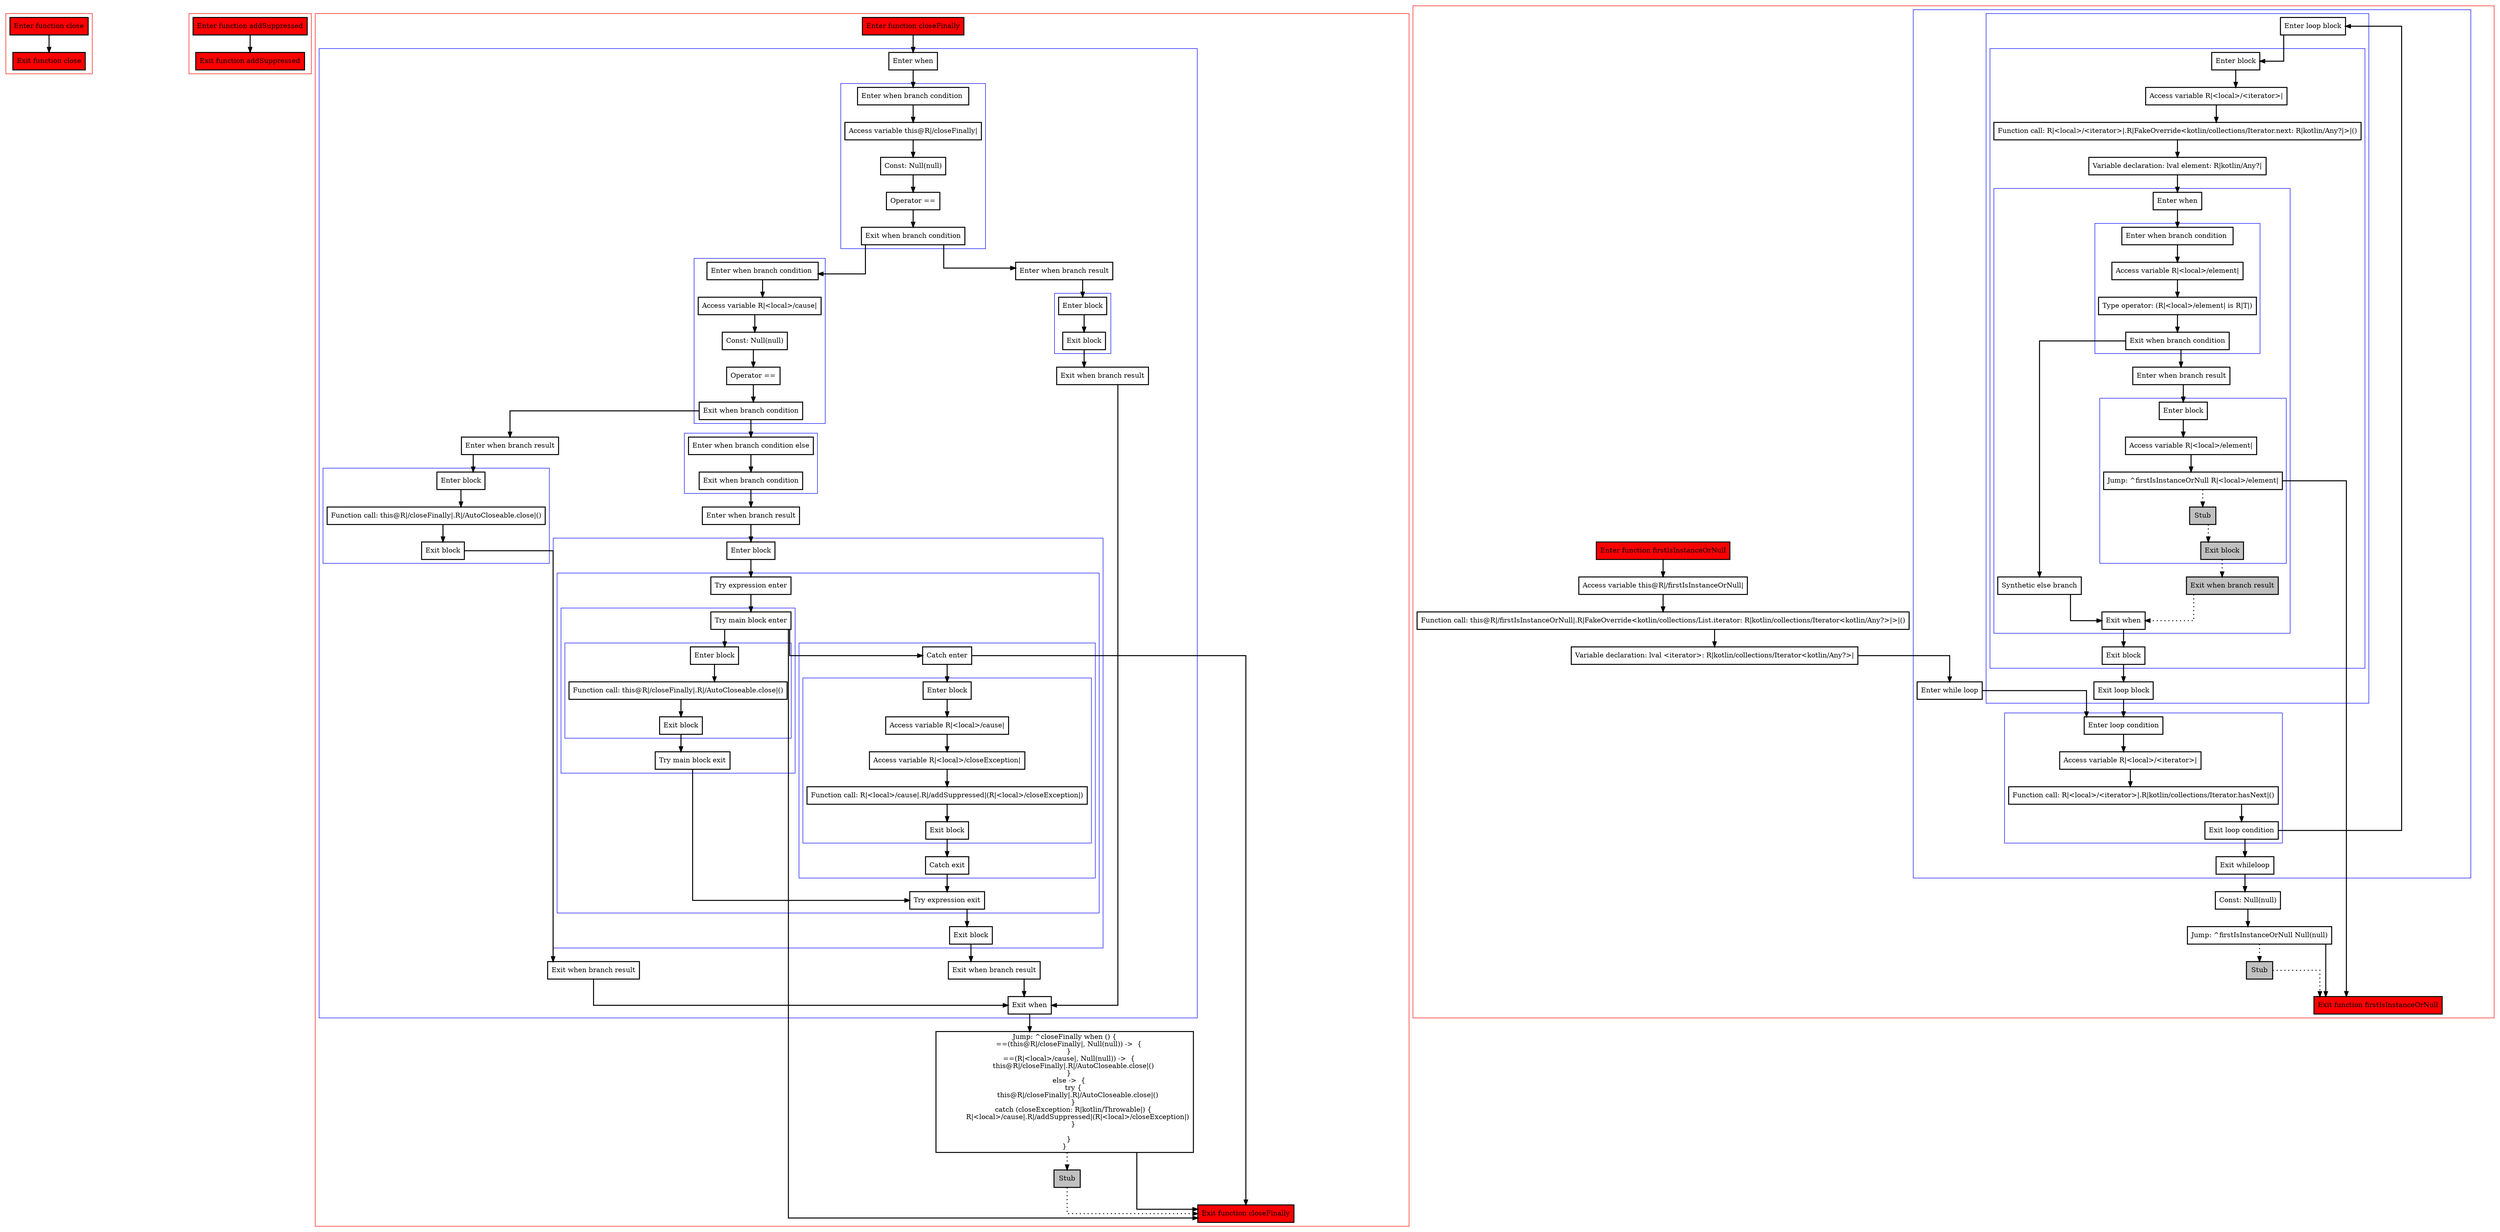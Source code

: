 digraph complex_kt {
    graph [splines=ortho nodesep=3]
    node [shape=box penwidth=2]
    edge [penwidth=2]

    subgraph cluster_0 {
        color=red
        0 [label="Enter function close" style="filled" fillcolor=red];
        1 [label="Exit function close" style="filled" fillcolor=red];
    }

    0 -> {1};

    subgraph cluster_1 {
        color=red
        2 [label="Enter function addSuppressed" style="filled" fillcolor=red];
        3 [label="Exit function addSuppressed" style="filled" fillcolor=red];
    }

    2 -> {3};

    subgraph cluster_2 {
        color=red
        4 [label="Enter function closeFinally" style="filled" fillcolor=red];
        subgraph cluster_3 {
            color=blue
            5 [label="Enter when"];
            subgraph cluster_4 {
                color=blue
                6 [label="Enter when branch condition "];
                7 [label="Access variable this@R|/closeFinally|"];
                8 [label="Const: Null(null)"];
                9 [label="Operator =="];
                10 [label="Exit when branch condition"];
            }
            subgraph cluster_5 {
                color=blue
                11 [label="Enter when branch condition "];
                12 [label="Access variable R|<local>/cause|"];
                13 [label="Const: Null(null)"];
                14 [label="Operator =="];
                15 [label="Exit when branch condition"];
            }
            subgraph cluster_6 {
                color=blue
                16 [label="Enter when branch condition else"];
                17 [label="Exit when branch condition"];
            }
            18 [label="Enter when branch result"];
            subgraph cluster_7 {
                color=blue
                19 [label="Enter block"];
                subgraph cluster_8 {
                    color=blue
                    20 [label="Try expression enter"];
                    subgraph cluster_9 {
                        color=blue
                        21 [label="Try main block enter"];
                        subgraph cluster_10 {
                            color=blue
                            22 [label="Enter block"];
                            23 [label="Function call: this@R|/closeFinally|.R|/AutoCloseable.close|()"];
                            24 [label="Exit block"];
                        }
                        25 [label="Try main block exit"];
                    }
                    subgraph cluster_11 {
                        color=blue
                        26 [label="Catch enter"];
                        subgraph cluster_12 {
                            color=blue
                            27 [label="Enter block"];
                            28 [label="Access variable R|<local>/cause|"];
                            29 [label="Access variable R|<local>/closeException|"];
                            30 [label="Function call: R|<local>/cause|.R|/addSuppressed|(R|<local>/closeException|)"];
                            31 [label="Exit block"];
                        }
                        32 [label="Catch exit"];
                    }
                    33 [label="Try expression exit"];
                }
                34 [label="Exit block"];
            }
            35 [label="Exit when branch result"];
            36 [label="Enter when branch result"];
            subgraph cluster_13 {
                color=blue
                37 [label="Enter block"];
                38 [label="Function call: this@R|/closeFinally|.R|/AutoCloseable.close|()"];
                39 [label="Exit block"];
            }
            40 [label="Exit when branch result"];
            41 [label="Enter when branch result"];
            subgraph cluster_14 {
                color=blue
                42 [label="Enter block"];
                43 [label="Exit block"];
            }
            44 [label="Exit when branch result"];
            45 [label="Exit when"];
        }
        46 [label="Jump: ^closeFinally when () {
    ==(this@R|/closeFinally|, Null(null)) ->  {
    }
    ==(R|<local>/cause|, Null(null)) ->  {
        this@R|/closeFinally|.R|/AutoCloseable.close|()
    }
    else ->  {
        try {
            this@R|/closeFinally|.R|/AutoCloseable.close|()
        }
        catch (closeException: R|kotlin/Throwable|) {
            R|<local>/cause|.R|/addSuppressed|(R|<local>/closeException|)
        }

    }
}
"];
        47 [label="Stub" style="filled" fillcolor=gray];
        48 [label="Exit function closeFinally" style="filled" fillcolor=red];
    }

    4 -> {5};
    5 -> {6};
    6 -> {7};
    7 -> {8};
    8 -> {9};
    9 -> {10};
    10 -> {41 11};
    11 -> {12};
    12 -> {13};
    13 -> {14};
    14 -> {15};
    15 -> {36 16};
    16 -> {17};
    17 -> {18};
    18 -> {19};
    19 -> {20};
    20 -> {21};
    21 -> {48 26 22};
    22 -> {23};
    23 -> {24};
    24 -> {25};
    25 -> {33};
    26 -> {48 27};
    27 -> {28};
    28 -> {29};
    29 -> {30};
    30 -> {31};
    31 -> {32};
    32 -> {33};
    33 -> {34};
    34 -> {35};
    35 -> {45};
    36 -> {37};
    37 -> {38};
    38 -> {39};
    39 -> {40};
    40 -> {45};
    41 -> {42};
    42 -> {43};
    43 -> {44};
    44 -> {45};
    45 -> {46};
    46 -> {48};
    46 -> {47} [style=dotted];
    47 -> {48} [style=dotted];

    subgraph cluster_15 {
        color=red
        49 [label="Enter function firstIsInstanceOrNull" style="filled" fillcolor=red];
        50 [label="Access variable this@R|/firstIsInstanceOrNull|"];
        51 [label="Function call: this@R|/firstIsInstanceOrNull|.R|FakeOverride<kotlin/collections/List.iterator: R|kotlin/collections/Iterator<kotlin/Any?>|>|()"];
        52 [label="Variable declaration: lval <iterator>: R|kotlin/collections/Iterator<kotlin/Any?>|"];
        subgraph cluster_16 {
            color=blue
            53 [label="Enter while loop"];
            subgraph cluster_17 {
                color=blue
                54 [label="Enter loop condition"];
                55 [label="Access variable R|<local>/<iterator>|"];
                56 [label="Function call: R|<local>/<iterator>|.R|kotlin/collections/Iterator.hasNext|()"];
                57 [label="Exit loop condition"];
            }
            subgraph cluster_18 {
                color=blue
                58 [label="Enter loop block"];
                subgraph cluster_19 {
                    color=blue
                    59 [label="Enter block"];
                    60 [label="Access variable R|<local>/<iterator>|"];
                    61 [label="Function call: R|<local>/<iterator>|.R|FakeOverride<kotlin/collections/Iterator.next: R|kotlin/Any?|>|()"];
                    62 [label="Variable declaration: lval element: R|kotlin/Any?|"];
                    subgraph cluster_20 {
                        color=blue
                        63 [label="Enter when"];
                        subgraph cluster_21 {
                            color=blue
                            64 [label="Enter when branch condition "];
                            65 [label="Access variable R|<local>/element|"];
                            66 [label="Type operator: (R|<local>/element| is R|T|)"];
                            67 [label="Exit when branch condition"];
                        }
                        68 [label="Synthetic else branch"];
                        69 [label="Enter when branch result"];
                        subgraph cluster_22 {
                            color=blue
                            70 [label="Enter block"];
                            71 [label="Access variable R|<local>/element|"];
                            72 [label="Jump: ^firstIsInstanceOrNull R|<local>/element|"];
                            73 [label="Stub" style="filled" fillcolor=gray];
                            74 [label="Exit block" style="filled" fillcolor=gray];
                        }
                        75 [label="Exit when branch result" style="filled" fillcolor=gray];
                        76 [label="Exit when"];
                    }
                    77 [label="Exit block"];
                }
                78 [label="Exit loop block"];
            }
            79 [label="Exit whileloop"];
        }
        80 [label="Const: Null(null)"];
        81 [label="Jump: ^firstIsInstanceOrNull Null(null)"];
        82 [label="Stub" style="filled" fillcolor=gray];
        83 [label="Exit function firstIsInstanceOrNull" style="filled" fillcolor=red];
    }

    49 -> {50};
    50 -> {51};
    51 -> {52};
    52 -> {53};
    53 -> {54};
    54 -> {55};
    55 -> {56};
    56 -> {57};
    57 -> {79 58};
    58 -> {59};
    59 -> {60};
    60 -> {61};
    61 -> {62};
    62 -> {63};
    63 -> {64};
    64 -> {65};
    65 -> {66};
    66 -> {67};
    67 -> {69 68};
    68 -> {76};
    69 -> {70};
    70 -> {71};
    71 -> {72};
    72 -> {83};
    72 -> {73} [style=dotted];
    73 -> {74} [style=dotted];
    74 -> {75} [style=dotted];
    75 -> {76} [style=dotted];
    76 -> {77};
    77 -> {78};
    78 -> {54};
    79 -> {80};
    80 -> {81};
    81 -> {83};
    81 -> {82} [style=dotted];
    82 -> {83} [style=dotted];

}
